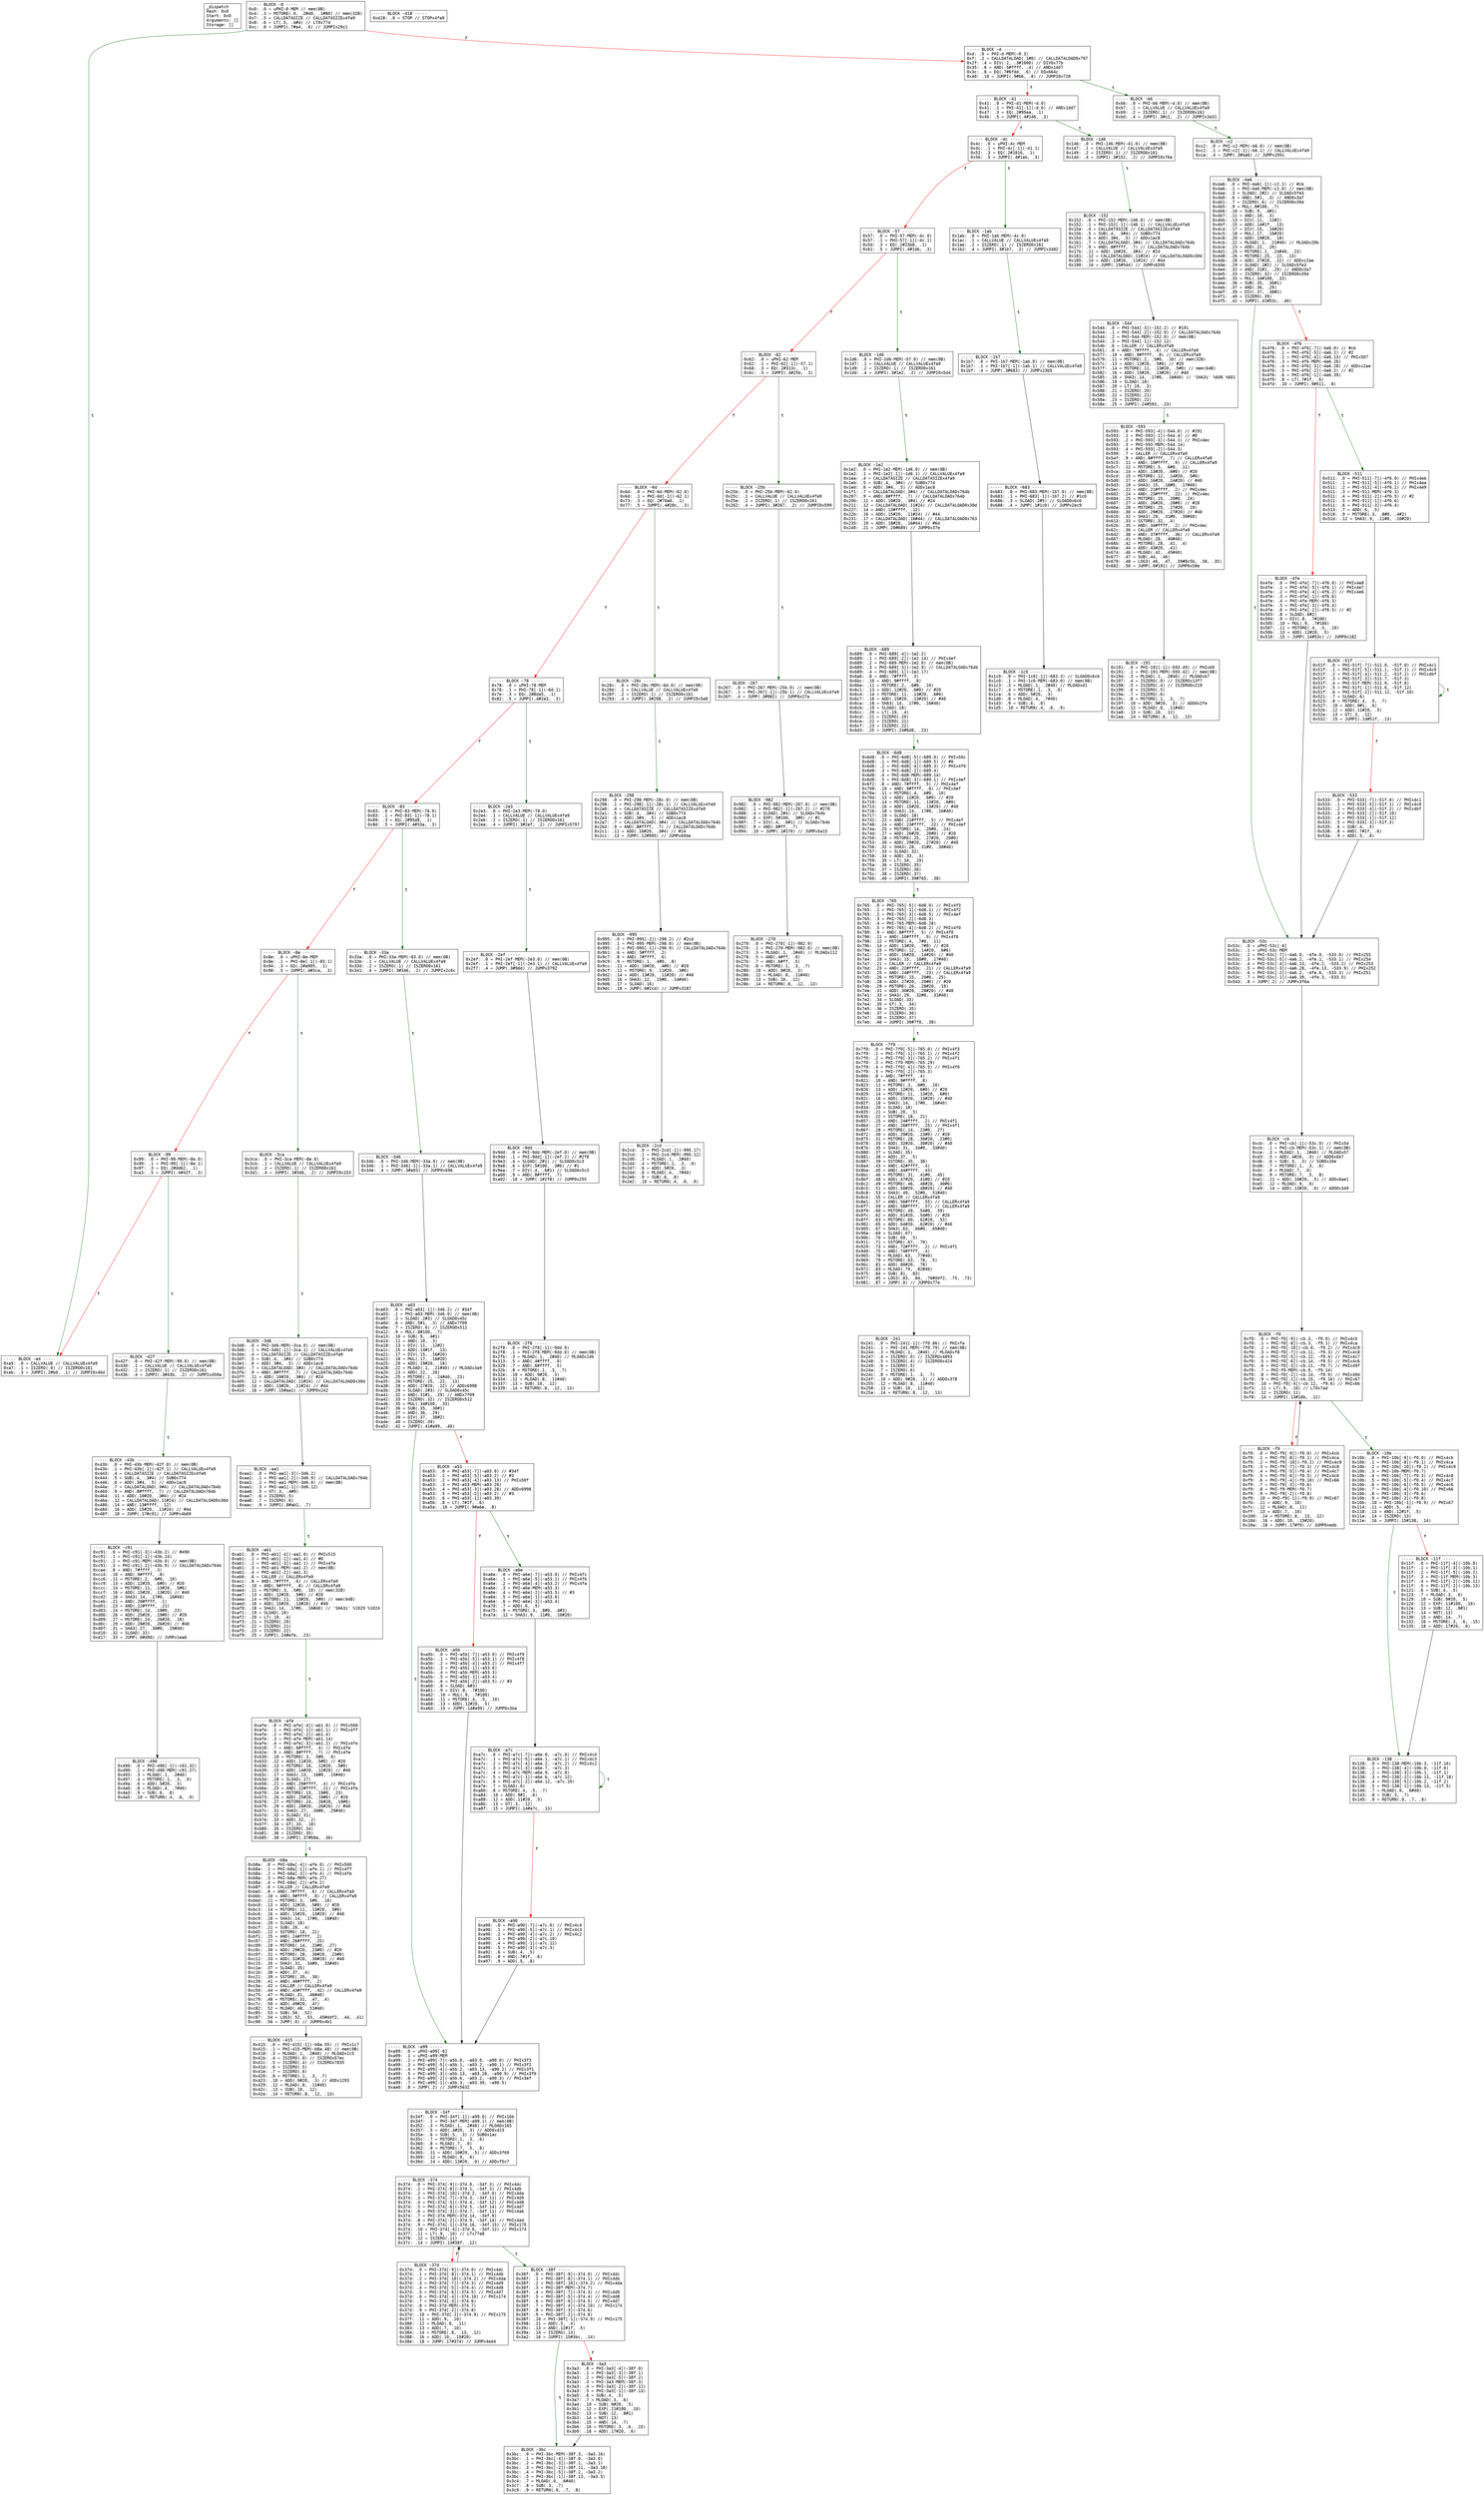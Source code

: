 
digraph G {
graph [fontname = "consolas"];
node  [fontname = "consolas"];
edge  [fontname = "consolas"];
ff [label="{_dispatch\lHash: 0x0\lStart: 0x0\lArguments: []\lStorage: []\l}", shape="record"];
block_0 [label="----- BLOCK ~0 -----\l0x0: .0 = uPHI~0-MEM // mem(0B)\l0x4: .3 = MSTORE(.0, .2#40, .1#80) // mem(32B)\l0x7: .5 = CALLDATASIZE // CALLDATASIZEx4fa9\l0x8: .6 = LT(.5, .4#4) // LT0x774\l0xc: .8 = JUMPI(.7#a4, .6) // JUMPIx29c1\l", shape="record"];
block_d [label="----- BLOCK ~d -----\l0xd: .0 = PHI~d-MEM(~0.3)\l0xf: .2 = CALLDATALOAD(.1#0) // CALLDATALOAD0x797\l0x2f: .4 = DIV(.2, .3#1000) // DIV0x77b\l0x35: .6 = AND(.5#ffff, .4) // ANDx1dd7\l0x3c: .8 = EQ(.7#6fdd, .6) // EQx664c\l0x40: .10 = JUMPI(.9#b6, .8) // JUMPI0x728\l", shape="record"];
block_41 [label="----- BLOCK ~41 -----\l0x41: .0 = PHI~41-MEM(~d.0)\l0x41: .1 = PHI~41[-1](~d.6) // ANDx1dd7\l0x47: .3 = EQ(.2#95ea, .1)\l0x4b: .5 = JUMPI(.4#146, .3)\l", shape="record"];
block_4c [label="----- BLOCK ~4c -----\l0x4c: .0 = uPHI~4c-MEM\l0x4c: .1 = PHI~4c[-1](~41.1)\l0x52: .3 = EQ(.2#1816, .1)\l0x56: .5 = JUMPI(.4#1ab, .3)\l", shape="record"];
block_57 [label="----- BLOCK ~57 -----\l0x57: .0 = PHI~57-MEM(~4c.0)\l0x57: .1 = PHI~57[-1](~4c.1)\l0x5d: .3 = EQ(.2#23b8, .1)\l0x61: .5 = JUMPI(.4#1d6, .3)\l", shape="record"];
block_62 [label="----- BLOCK ~62 -----\l0x62: .0 = uPHI~62-MEM\l0x62: .1 = PHI~62[-1](~57.1)\l0x68: .3 = EQ(.2#313c, .1)\l0x6c: .5 = JUMPI(.4#25b, .3)\l", shape="record"];
block_6d [label="----- BLOCK ~6d -----\l0x6d: .0 = PHI~6d-MEM(~62.0)\l0x6d: .1 = PHI~6d[-1](~62.1)\l0x73: .3 = EQ(.2#70a0, .1)\l0x77: .5 = JUMPI(.4#28c, .3)\l", shape="record"];
block_78 [label="----- BLOCK ~78 -----\l0x78: .0 = uPHI~78-MEM\l0x78: .1 = PHI~78[-1](~6d.1)\l0x7e: .3 = EQ(.2#8da5, .1)\l0x82: .5 = JUMPI(.4#2e3, .3)\l", shape="record"];
block_83 [label="----- BLOCK ~83 -----\l0x83: .0 = PHI~83-MEM(~78.0)\l0x83: .1 = PHI~83[-1](~78.1)\l0x89: .3 = EQ(.2#95d8, .1)\l0x8d: .5 = JUMPI(.4#33a, .3)\l", shape="record"];
block_8e [label="----- BLOCK ~8e -----\l0x8e: .0 = uPHI~8e-MEM\l0x8e: .1 = PHI~8e[-1](~83.1)\l0x94: .3 = EQ(.2#a905, .1)\l0x98: .5 = JUMPI(.4#3ca, .3)\l", shape="record"];
block_99 [label="----- BLOCK ~99 -----\l0x99: .0 = PHI~99-MEM(~8e.0)\l0x99: .1 = PHI~99[-1](~8e.1)\l0x9f: .3 = EQ(.2#dd62, .1)\l0xa3: .5 = JUMPI(.4#42f, .3)\l", shape="record"];
block_a4 [label="----- BLOCK ~a4 -----\l0xa5: .0 = CALLVALUE // CALLVALUEx4fa9\l0xa7: .1 = ISZERO(.0) // ISZERO0x161\l0xab: .3 = JUMPI(.2#b0, .1) // JUMPI0x46d\l", shape="record"];
block_b6 [label="----- BLOCK ~b6 -----\l0xb6: .0 = PHI~b6-MEM(~d.0) // mem(0B)\l0xb7: .1 = CALLVALUE // CALLVALUEx4fa9\l0xb9: .2 = ISZERO(.1) // ISZERO0x161\l0xbd: .4 = JUMPI(.3#c2, .2) // JUMPIx3a31\l", shape="record"];
block_c2 [label="----- BLOCK ~c2 -----\l0xc2: .0 = PHI~c2-MEM(~b6.0) // mem(0B)\l0xc2: .1 = PHI~c2[-1](~b6.1) // CALLVALUEx4fa9\l0xca: .4 = JUMP(.3#4a6) // JUMPx205c\l", shape="record"];
block_cb [label="----- BLOCK ~cb -----\l0xcb: .0 = PHI~cb[-1](~53c.0) // PHIx5d\l0xcb: .1 = PHI~cb-MEM(~53c.1) // mem(0B)\l0xce: .3 = MLOAD(.1, .2#40) // MLOADx57\l0xd3: .5 = ADD(.4#20, .3) // ADD0x6b7\l0xd6: .6 = SUB(.5, .3) // SUB0x20e\l0xd8: .7 = MSTORE(.1, .3, .6)\l0xdc: .8 = MLOAD(.7, .0)\l0xde: .9 = MSTORE(.7, .5, .8)\l0xe1: .11 = ADD(.10#20, .5) // ADDx6ae1\l0xe5: .12 = MLOAD(.9, .0)\l0xe9: .14 = ADD(.13#20, .0) // ADD0x349\l", shape="record"];
block_f0 [label="----- BLOCK ~f0 -----\l0xf0: .0 = PHI~f0[-9](~cb.3, ~f9.0) // PHIx4cb\l0xf0: .1 = PHI~f0[-8](~cb.3, ~f9.1) // PHIx4ca\l0xf0: .2 = PHI~f0[-10](~cb.0, ~f9.2) // PHIx4c9\l0xf0: .3 = PHI~f0[-7](~cb.11, ~f9.3) // PHIx4c8\l0xf0: .4 = PHI~f0[-5](~cb.12, ~f9.4) // PHIx4c7\l0xf0: .5 = PHI~f0[-6](~cb.14, ~f9.5) // PHIx4c6\l0xf0: .6 = PHI~f0[-3](~cb.11, ~f9.7) // PHIx49f\l0xf0: .7 = PHI~f0-MEM(~cb.9, ~f9.14)\l0xf0: .8 = PHI~f0[-2](~cb.14, ~f9.9) // PHIx49d\l0xf0: .9 = PHI~f0[-1](~cb.15, ~f9.16) // PHIx67\l0xf0: .10 = PHI~f0[-4](~cb.12, ~f9.6) // PHIx66\l0xf3: .11 = LT(.9, .10) // LT0x7ad\l0xf4: .12 = ISZERO(.11)\l0xf8: .14 = JUMPI(.13#10b, .12)\l", shape="record"];
block_f9 [label="----- BLOCK ~f9 -----\l0xf9: .0 = PHI~f9[-9](~f0.0) // PHIx4cb\l0xf9: .1 = PHI~f9[-8](~f0.1) // PHIx4ca\l0xf9: .2 = PHI~f9[-10](~f0.2) // PHIx4c9\l0xf9: .3 = PHI~f9[-7](~f0.3) // PHIx4c8\l0xf9: .4 = PHI~f9[-5](~f0.4) // PHIx4c7\l0xf9: .5 = PHI~f9[-6](~f0.5) // PHIx4c6\l0xf9: .6 = PHI~f9[-4](~f0.10) // PHIx66\l0xf9: .7 = PHI~f9[-3](~f0.6)\l0xf9: .8 = PHI~f9-MEM(~f0.7)\l0xf9: .9 = PHI~f9[-2](~f0.8)\l0xf9: .10 = PHI~f9[-1](~f0.9) // PHIx67\l0xfb: .11 = ADD(.9, .10)\l0xfc: .12 = MLOAD(.8, .11)\l0xff: .13 = ADD(.7, .10)\l0x100: .14 = MSTORE(.8, .13, .12)\l0x104: .16 = ADD(.10, .15#20)\l0x10a: .18 = JUMP(.17#f0) // JUMP0xedb\l", shape="record"];
block_10b [label="----- BLOCK ~10b -----\l0x10b: .0 = PHI~10b[-9](~f0.0) // PHIx4cb\l0x10b: .1 = PHI~10b[-8](~f0.1) // PHIx4ca\l0x10b: .2 = PHI~10b[-10](~f0.2) // PHIx4c9\l0x10b: .3 = PHI~10b-MEM(~f0.7)\l0x10b: .4 = PHI~10b[-7](~f0.3) // PHIx4c8\l0x10b: .5 = PHI~10b[-5](~f0.4) // PHIx4c7\l0x10b: .6 = PHI~10b[-6](~f0.5) // PHIx4c6\l0x10b: .7 = PHI~10b[-4](~f0.10) // PHIx66\l0x10b: .8 = PHI~10b[-3](~f0.6)\l0x10b: .9 = PHI~10b[-2](~f0.8)\l0x10b: .10 = PHI~10b[-1](~f0.9) // PHIx67\l0x114: .11 = ADD(.5, .4)\l0x118: .13 = AND(.12#1f, .5)\l0x11a: .14 = ISZERO(.13)\l0x11e: .16 = JUMPI(.15#138, .14)\l", shape="record"];
block_11f [label="----- BLOCK ~11f -----\l0x11f: .0 = PHI~11f[-4](~10b.0)\l0x11f: .1 = PHI~11f[-3](~10b.1)\l0x11f: .2 = PHI~11f[-5](~10b.2)\l0x11f: .3 = PHI~11f-MEM(~10b.3)\l0x11f: .4 = PHI~11f[-2](~10b.11)\l0x11f: .5 = PHI~11f[-1](~10b.13)\l0x121: .6 = SUB(.4, .5)\l0x123: .7 = MLOAD(.3, .6)\l0x129: .10 = SUB(.9#20, .5)\l0x12d: .12 = EXP(.11#100, .10)\l0x12e: .13 = SUB(.12, .8#1)\l0x12f: .14 = NOT(.13)\l0x130: .15 = AND(.14, .7)\l0x132: .16 = MSTORE(.3, .6, .15)\l0x135: .18 = ADD(.17#20, .6)\l", shape="record"];
block_138 [label="----- BLOCK ~138 -----\l0x138: .0 = PHI~138-MEM(~10b.3, ~11f.16)\l0x138: .1 = PHI~138[-4](~10b.0, ~11f.0)\l0x138: .2 = PHI~138[-3](~10b.1, ~11f.1)\l0x138: .3 = PHI~138[-2](~10b.11, ~11f.18)\l0x138: .4 = PHI~138[-5](~10b.2, ~11f.2)\l0x138: .5 = PHI~138[-1](~10b.13, ~11f.5)\l0x140: .7 = MLOAD(.0, .6#40)\l0x143: .8 = SUB(.3, .7)\l0x145: .9 = RETURN(.0, .7, .8)\l", shape="record"];
block_146 [label="----- BLOCK ~146 -----\l0x146: .0 = PHI~146-MEM(~41.0) // mem(0B)\l0x147: .1 = CALLVALUE // CALLVALUEx4fa9\l0x149: .2 = ISZERO(.1) // ISZERO0x161\l0x14d: .4 = JUMPI(.3#152, .2) // JUMPI0x76e\l", shape="record"];
block_152 [label="----- BLOCK ~152 -----\l0x152: .0 = PHI~152-MEM(~146.0) // mem(0B)\l0x152: .1 = PHI~152[-1](~146.1) // CALLVALUEx4fa9\l0x15a: .4 = CALLDATASIZE // CALLDATASIZEx4fa9\l0x15b: .5 = SUB(.4, .3#4) // SUB0x774\l0x15d: .6 = ADD(.3#4, .5) // ADDx1ac8\l0x161: .7 = CALLDATALOAD(.3#4) // CALLDATALOADx764b\l0x177: .9 = AND(.8#ffff, .7) // CALLDATALOADx764b\l0x17b: .11 = ADD(.10#20, .3#4) // #24\l0x181: .12 = CALLDATALOAD(.11#24) // CALLDATALOAD0x30d\l0x185: .14 = ADD(.13#20, .11#24) // #44\l0x190: .16 = JUMP(.15#544) // JUMPx6595\l", shape="record"];
block_191 [label="----- BLOCK ~191 -----\l0x191: .0 = PHI~191[-1](~593.49) // PHIxb9\l0x191: .1 = PHI~191-MEM(~593.42) // mem(0B)\l0x194: .3 = MLOAD(.1, .2#40) // MLOADxb7\l0x197: .4 = ISZERO(.0) // ISZEROx13f7\l0x198: .5 = ISZERO(.4) // ISZERO0x219\l0x199: .6 = ISZERO(.5)\l0x19a: .7 = ISZERO(.6)\l0x19c: .8 = MSTORE(.1, .3, .7)\l0x19f: .10 = ADD(.9#20, .3) // ADD0x2fe\l0x1a5: .12 = MLOAD(.8, .11#40)\l0x1a8: .13 = SUB(.10, .12)\l0x1aa: .14 = RETURN(.8, .12, .13)\l", shape="record"];
block_1ab [label="----- BLOCK ~1ab -----\l0x1ab: .0 = PHI~1ab-MEM(~4c.0)\l0x1ac: .1 = CALLVALUE // CALLVALUEx4fa9\l0x1ae: .2 = ISZERO(.1) // ISZERO0x161\l0x1b2: .4 = JUMPI(.3#1b7, .2) // JUMPIx3482\l", shape="record"];
block_1b7 [label="----- BLOCK ~1b7 -----\l0x1b7: .0 = PHI~1b7-MEM(~1ab.0) // mem(0B)\l0x1b7: .1 = PHI~1b7[-1](~1ab.1) // CALLVALUEx4fa9\l0x1bf: .4 = JUMP(.3#683) // JUMPx23b5\l", shape="record"];
block_1c0 [label="----- BLOCK ~1c0 -----\l0x1c0: .0 = PHI~1c0[-1](~683.3) // SLOAD0x6c6\l0x1c0: .1 = PHI~1c0-MEM(~683.0) // mem(0B)\l0x1c3: .3 = MLOAD(.1, .2#40) // MLOADxd1\l0x1c7: .4 = MSTORE(.1, .3, .0)\l0x1ca: .6 = ADD(.5#20, .3)\l0x1d0: .8 = MLOAD(.4, .7#40)\l0x1d3: .9 = SUB(.6, .8)\l0x1d5: .10 = RETURN(.4, .8, .9)\l", shape="record"];
block_1d6 [label="----- BLOCK ~1d6 -----\l0x1d6: .0 = PHI~1d6-MEM(~57.0) // mem(0B)\l0x1d7: .1 = CALLVALUE // CALLVALUEx4fa9\l0x1d9: .2 = ISZERO(.1) // ISZERO0x161\l0x1dd: .4 = JUMPI(.3#1e2, .2) // JUMPI0x5d4\l", shape="record"];
block_1e2 [label="----- BLOCK ~1e2 -----\l0x1e2: .0 = PHI~1e2-MEM(~1d6.0) // mem(0B)\l0x1e2: .1 = PHI~1e2[-1](~1d6.1) // CALLVALUEx4fa9\l0x1ea: .4 = CALLDATASIZE // CALLDATASIZEx4fa9\l0x1eb: .5 = SUB(.4, .3#4) // SUB0x774\l0x1ed: .6 = ADD(.3#4, .5) // ADDx1ac8\l0x1f1: .7 = CALLDATALOAD(.3#4) // CALLDATALOADx764b\l0x207: .9 = AND(.8#ffff, .7) // CALLDATALOADx764b\l0x20b: .11 = ADD(.10#20, .3#4) // #24\l0x211: .12 = CALLDATALOAD(.11#24) // CALLDATALOAD0x30d\l0x227: .14 = AND(.13#ffff, .12)\l0x22b: .16 = ADD(.15#20, .11#24) // #44\l0x231: .17 = CALLDATALOAD(.16#44) // CALLDATALOAD0x763\l0x235: .19 = ADD(.18#20, .16#44) // #64\l0x240: .21 = JUMP(.20#689) // JUMP0x37e\l", shape="record"];
block_241 [label="----- BLOCK ~241 -----\l0x241: .0 = PHI~241[-1](~7f0.86) // PHIxfa\l0x241: .1 = PHI~241-MEM(~7f0.79) // mem(0B)\l0x244: .3 = MLOAD(.1, .2#40) // MLOADxf8\l0x247: .4 = ISZERO(.0) // ISZEROx4893\l0x248: .5 = ISZERO(.4) // ISZERO0x424\l0x249: .6 = ISZERO(.5)\l0x24a: .7 = ISZERO(.6)\l0x24c: .8 = MSTORE(.1, .3, .7)\l0x24f: .10 = ADD(.9#20, .3) // ADD0x378\l0x255: .12 = MLOAD(.8, .11#40)\l0x258: .13 = SUB(.10, .12)\l0x25a: .14 = RETURN(.8, .12, .13)\l", shape="record"];
block_25b [label="----- BLOCK ~25b -----\l0x25b: .0 = PHI~25b-MEM(~62.0)\l0x25c: .1 = CALLVALUE // CALLVALUEx4fa9\l0x25e: .2 = ISZERO(.1) // ISZERO0x161\l0x262: .4 = JUMPI(.3#267, .2) // JUMPI0x599\l", shape="record"];
block_267 [label="----- BLOCK ~267 -----\l0x267: .0 = PHI~267-MEM(~25b.0) // mem(0B)\l0x267: .1 = PHI~267[-1](~25b.1) // CALLVALUEx4fa9\l0x26f: .4 = JUMP(.3#982) // JUMP0x27a\l", shape="record"];
block_270 [label="----- BLOCK ~270 -----\l0x270: .0 = PHI~270[-1](~982.9)\l0x270: .1 = PHI~270-MEM(~982.0) // mem(0B)\l0x273: .3 = MLOAD(.1, .2#40) // MLOADx112\l0x278: .5 = AND(.4#ff, .0)\l0x27b: .7 = AND(.6#ff, .5)\l0x27d: .8 = MSTORE(.1, .3, .7)\l0x280: .10 = ADD(.9#20, .3)\l0x286: .12 = MLOAD(.8, .11#40)\l0x289: .13 = SUB(.10, .12)\l0x28b: .14 = RETURN(.8, .12, .13)\l", shape="record"];
block_28c [label="----- BLOCK ~28c -----\l0x28c: .0 = PHI~28c-MEM(~6d.0) // mem(0B)\l0x28d: .1 = CALLVALUE // CALLVALUEx4fa9\l0x28f: .2 = ISZERO(.1) // ISZERO0x161\l0x293: .4 = JUMPI(.3#298, .2) // JUMPI0x5e8\l", shape="record"];
block_298 [label="----- BLOCK ~298 -----\l0x298: .0 = PHI~298-MEM(~28c.0) // mem(0B)\l0x298: .1 = PHI~298[-1](~28c.1) // CALLVALUEx4fa9\l0x2a0: .4 = CALLDATASIZE // CALLDATASIZEx4fa9\l0x2a1: .5 = SUB(.4, .3#4) // SUB0x774\l0x2a3: .6 = ADD(.3#4, .5) // ADDx1ac8\l0x2a7: .7 = CALLDATALOAD(.3#4) // CALLDATALOADx764b\l0x2bd: .9 = AND(.8#ffff, .7) // CALLDATALOADx764b\l0x2c1: .11 = ADD(.10#20, .3#4) // #24\l0x2cc: .13 = JUMP(.12#995) // JUMPx694e\l", shape="record"];
block_2cd [label="----- BLOCK ~2cd -----\l0x2cd: .0 = PHI~2cd[-1](~995.17)\l0x2cd: .1 = PHI~2cd-MEM(~995.12)\l0x2d0: .3 = MLOAD(.1, .2#40)\l0x2d4: .4 = MSTORE(.1, .3, .0)\l0x2d7: .6 = ADD(.5#20, .3)\l0x2dd: .8 = MLOAD(.4, .7#40)\l0x2e0: .9 = SUB(.6, .8)\l0x2e2: .10 = RETURN(.4, .8, .9)\l", shape="record"];
block_2e3 [label="----- BLOCK ~2e3 -----\l0x2e3: .0 = PHI~2e3-MEM(~78.0)\l0x2e4: .1 = CALLVALUE // CALLVALUEx4fa9\l0x2e6: .2 = ISZERO(.1) // ISZERO0x161\l0x2ea: .4 = JUMPI(.3#2ef, .2) // JUMPIx5797\l", shape="record"];
block_2ef [label="----- BLOCK ~2ef -----\l0x2ef: .0 = PHI~2ef-MEM(~2e3.0) // mem(0B)\l0x2ef: .1 = PHI~2ef[-1](~2e3.1) // CALLVALUEx4fa9\l0x2f7: .4 = JUMP(.3#9dd) // JUMPx3792\l", shape="record"];
block_2f8 [label="----- BLOCK ~2f8 -----\l0x2f8: .0 = PHI~2f8[-1](~9dd.9)\l0x2f8: .1 = PHI~2f8-MEM(~9dd.0) // mem(0B)\l0x2fb: .3 = MLOAD(.1, .2#40) // MLOADx14b\l0x313: .5 = AND(.4#ffff, .0)\l0x329: .7 = AND(.6#ffff, .5)\l0x32b: .8 = MSTORE(.1, .3, .7)\l0x32e: .10 = ADD(.9#20, .3)\l0x334: .12 = MLOAD(.8, .11#40)\l0x337: .13 = SUB(.10, .12)\l0x339: .14 = RETURN(.8, .12, .13)\l", shape="record"];
block_33a [label="----- BLOCK ~33a -----\l0x33a: .0 = PHI~33a-MEM(~83.0) // mem(0B)\l0x33b: .1 = CALLVALUE // CALLVALUEx4fa9\l0x33d: .2 = ISZERO(.1) // ISZERO0x161\l0x341: .4 = JUMPI(.3#346, .2) // JUMPIx2c6c\l", shape="record"];
block_346 [label="----- BLOCK ~346 -----\l0x346: .0 = PHI~346-MEM(~33a.0) // mem(0B)\l0x346: .1 = PHI~346[-1](~33a.1) // CALLVALUEx4fa9\l0x34e: .4 = JUMP(.3#a03) // JUMP0x696\l", shape="record"];
block_34f [label="----- BLOCK ~34f -----\l0x34f: .0 = PHI~34f[-1](~a99.0) // PHIx16b\l0x34f: .1 = PHI~34f-MEM(~a99.1) // mem(0B)\l0x352: .3 = MLOAD(.1, .2#40) // MLOADx165\l0x357: .5 = ADD(.4#20, .3) // ADD0x423\l0x35a: .6 = SUB(.5, .3) // SUB0x1ac\l0x35c: .7 = MSTORE(.1, .3, .6)\l0x360: .8 = MLOAD(.7, .0)\l0x362: .9 = MSTORE(.7, .5, .8)\l0x365: .11 = ADD(.10#20, .5) // ADDx3f69\l0x369: .12 = MLOAD(.9, .0)\l0x36d: .14 = ADD(.13#20, .0) // ADDxf5c7\l", shape="record"];
block_374 [label="----- BLOCK ~374 -----\l0x374: .0 = PHI~374[-9](~37d.0, ~34f.3) // PHIx4dc\l0x374: .1 = PHI~374[-8](~37d.1, ~34f.3) // PHIx4db\l0x374: .2 = PHI~374[-10](~37d.2, ~34f.0) // PHIx4da\l0x374: .3 = PHI~374[-7](~37d.3, ~34f.11) // PHIx4d9\l0x374: .4 = PHI~374[-5](~37d.4, ~34f.12) // PHIx4d8\l0x374: .5 = PHI~374[-6](~37d.5, ~34f.14) // PHIx4d7\l0x374: .6 = PHI~374[-3](~37d.7, ~34f.11) // PHIx4a6\l0x374: .7 = PHI~374-MEM(~37d.14, ~34f.9)\l0x374: .8 = PHI~374[-2](~37d.9, ~34f.14) // PHIx4a4\l0x374: .9 = PHI~374[-1](~37d.16, ~34f.15) // PHIx175\l0x374: .10 = PHI~374[-4](~37d.6, ~34f.12) // PHIx174\l0x377: .11 = LT(.9, .10) // LTx77e8\l0x378: .12 = ISZERO(.11)\l0x37c: .14 = JUMPI(.13#38f, .12)\l", shape="record"];
block_37d [label="----- BLOCK ~37d -----\l0x37d: .0 = PHI~37d[-9](~374.0) // PHIx4dc\l0x37d: .1 = PHI~37d[-8](~374.1) // PHIx4db\l0x37d: .2 = PHI~37d[-10](~374.2) // PHIx4da\l0x37d: .3 = PHI~37d[-7](~374.3) // PHIx4d9\l0x37d: .4 = PHI~37d[-5](~374.4) // PHIx4d8\l0x37d: .5 = PHI~37d[-6](~374.5) // PHIx4d7\l0x37d: .6 = PHI~37d[-4](~374.10) // PHIx174\l0x37d: .7 = PHI~37d[-3](~374.6)\l0x37d: .8 = PHI~37d-MEM(~374.7)\l0x37d: .9 = PHI~37d[-2](~374.8)\l0x37d: .10 = PHI~37d[-1](~374.9) // PHIx175\l0x37f: .11 = ADD(.9, .10)\l0x380: .12 = MLOAD(.8, .11)\l0x383: .13 = ADD(.7, .10)\l0x384: .14 = MSTORE(.8, .13, .12)\l0x388: .16 = ADD(.10, .15#20)\l0x38e: .18 = JUMP(.17#374) // JUMPx4ed4\l", shape="record"];
block_38f [label="----- BLOCK ~38f -----\l0x38f: .0 = PHI~38f[-9](~374.0) // PHIx4dc\l0x38f: .1 = PHI~38f[-8](~374.1) // PHIx4db\l0x38f: .2 = PHI~38f[-10](~374.2) // PHIx4da\l0x38f: .3 = PHI~38f-MEM(~374.7)\l0x38f: .4 = PHI~38f[-7](~374.3) // PHIx4d9\l0x38f: .5 = PHI~38f[-5](~374.4) // PHIx4d8\l0x38f: .6 = PHI~38f[-6](~374.5) // PHIx4d7\l0x38f: .7 = PHI~38f[-4](~374.10) // PHIx174\l0x38f: .8 = PHI~38f[-3](~374.6)\l0x38f: .9 = PHI~38f[-2](~374.8)\l0x38f: .10 = PHI~38f[-1](~374.9) // PHIx175\l0x398: .11 = ADD(.5, .4)\l0x39c: .13 = AND(.12#1f, .5)\l0x39e: .14 = ISZERO(.13)\l0x3a2: .16 = JUMPI(.15#3bc, .14)\l", shape="record"];
block_3a3 [label="----- BLOCK ~3a3 -----\l0x3a3: .0 = PHI~3a3[-4](~38f.0)\l0x3a3: .1 = PHI~3a3[-3](~38f.1)\l0x3a3: .2 = PHI~3a3[-5](~38f.2)\l0x3a3: .3 = PHI~3a3-MEM(~38f.3)\l0x3a3: .4 = PHI~3a3[-2](~38f.11)\l0x3a3: .5 = PHI~3a3[-1](~38f.13)\l0x3a5: .6 = SUB(.4, .5)\l0x3a7: .7 = MLOAD(.3, .6)\l0x3ad: .10 = SUB(.9#20, .5)\l0x3b1: .12 = EXP(.11#100, .10)\l0x3b2: .13 = SUB(.12, .8#1)\l0x3b3: .14 = NOT(.13)\l0x3b4: .15 = AND(.14, .7)\l0x3b6: .16 = MSTORE(.3, .6, .15)\l0x3b9: .18 = ADD(.17#20, .6)\l", shape="record"];
block_3bc [label="----- BLOCK ~3bc -----\l0x3bc: .0 = PHI~3bc-MEM(~38f.3, ~3a3.16)\l0x3bc: .1 = PHI~3bc[-4](~38f.0, ~3a3.0)\l0x3bc: .2 = PHI~3bc[-3](~38f.1, ~3a3.1)\l0x3bc: .3 = PHI~3bc[-2](~38f.11, ~3a3.18)\l0x3bc: .4 = PHI~3bc[-5](~38f.2, ~3a3.2)\l0x3bc: .5 = PHI~3bc[-1](~38f.13, ~3a3.5)\l0x3c4: .7 = MLOAD(.0, .6#40)\l0x3c7: .8 = SUB(.3, .7)\l0x3c9: .9 = RETURN(.0, .7, .8)\l", shape="record"];
block_3ca [label="----- BLOCK ~3ca -----\l0x3ca: .0 = PHI~3ca-MEM(~8e.0)\l0x3cb: .1 = CALLVALUE // CALLVALUEx4fa9\l0x3cd: .2 = ISZERO(.1) // ISZERO0x161\l0x3d1: .4 = JUMPI(.3#3d6, .2) // JUMPI0x153\l", shape="record"];
block_3d6 [label="----- BLOCK ~3d6 -----\l0x3d6: .0 = PHI~3d6-MEM(~3ca.0) // mem(0B)\l0x3d6: .1 = PHI~3d6[-1](~3ca.1) // CALLVALUEx4fa9\l0x3de: .4 = CALLDATASIZE // CALLDATASIZEx4fa9\l0x3df: .5 = SUB(.4, .3#4) // SUB0x774\l0x3e1: .6 = ADD(.3#4, .5) // ADDx1ac8\l0x3e5: .7 = CALLDATALOAD(.3#4) // CALLDATALOADx764b\l0x3fb: .9 = AND(.8#ffff, .7) // CALLDATALOADx764b\l0x3ff: .11 = ADD(.10#20, .3#4) // #24\l0x405: .12 = CALLDATALOAD(.11#24) // CALLDATALOAD0x30d\l0x409: .14 = ADD(.13#20, .11#24) // #44\l0x414: .16 = JUMP(.15#aa1) // JUMP0x242\l", shape="record"];
block_415 [label="----- BLOCK ~415 -----\l0x415: .0 = PHI~415[-1](~b8a.55) // PHIx1c7\l0x415: .1 = PHI~415-MEM(~b8a.48) // mem(0B)\l0x418: .3 = MLOAD(.1, .2#40) // MLOADx1c5\l0x41b: .4 = ISZERO(.0) // ISZEROx57ec\l0x41c: .5 = ISZERO(.4) // ISZEROx7835\l0x41d: .6 = ISZERO(.5)\l0x41e: .7 = ISZERO(.6)\l0x420: .8 = MSTORE(.1, .3, .7)\l0x423: .10 = ADD(.9#20, .3) // ADDx1293\l0x429: .12 = MLOAD(.8, .11#40)\l0x42c: .13 = SUB(.10, .12)\l0x42e: .14 = RETURN(.8, .12, .13)\l", shape="record"];
block_42f [label="----- BLOCK ~42f -----\l0x42f: .0 = PHI~42f-MEM(~99.0) // mem(0B)\l0x430: .1 = CALLVALUE // CALLVALUEx4fa9\l0x432: .2 = ISZERO(.1) // ISZERO0x161\l0x436: .4 = JUMPI(.3#43b, .2) // JUMPIx450a\l", shape="record"];
block_43b [label="----- BLOCK ~43b -----\l0x43b: .0 = PHI~43b-MEM(~42f.0) // mem(0B)\l0x43b: .1 = PHI~43b[-1](~42f.1) // CALLVALUEx4fa9\l0x443: .4 = CALLDATASIZE // CALLDATASIZEx4fa9\l0x444: .5 = SUB(.4, .3#4) // SUB0x774\l0x446: .6 = ADD(.3#4, .5) // ADDx1ac8\l0x44a: .7 = CALLDATALOAD(.3#4) // CALLDATALOADx764b\l0x460: .9 = AND(.8#ffff, .7) // CALLDATALOADx764b\l0x464: .11 = ADD(.10#20, .3#4) // #24\l0x46a: .12 = CALLDATALOAD(.11#24) // CALLDATALOAD0x30d\l0x480: .14 = AND(.13#ffff, .12)\l0x484: .16 = ADD(.15#20, .11#24) // #44\l0x48f: .18 = JUMP(.17#c91) // JUMPx4b69\l", shape="record"];
block_490 [label="----- BLOCK ~490 -----\l0x490: .0 = PHI~490[-1](~c91.32)\l0x490: .1 = PHI~490-MEM(~c91.27)\l0x493: .3 = MLOAD(.1, .2#40)\l0x497: .4 = MSTORE(.1, .3, .0)\l0x49a: .6 = ADD(.5#20, .3)\l0x4a0: .8 = MLOAD(.4, .7#40)\l0x4a3: .9 = SUB(.6, .8)\l0x4a5: .10 = RETURN(.4, .8, .9)\l", shape="record"];
block_4a6 [label="----- BLOCK ~4a6 -----\l0x4a6: .0 = PHI~4a6[-1](~c2.2) // #cb\l0x4a6: .1 = PHI~4a6-MEM(~c2.0) // mem(0B)\l0x4aa: .3 = SLOAD(.2#2) // SLOADx5fe3\l0x4b0: .6 = AND(.5#1, .3) // AND0x3a7\l0x4b1: .7 = ISZERO(.6) // ISZERO0x394\l0x4b5: .9 = MUL(.8#100, .7)\l0x4b6: .10 = SUB(.9, .4#1)\l0x4b7: .11 = AND(.10, .3)\l0x4bb: .13 = DIV(.11, .12#2)\l0x4bf: .15 = ADD(.14#1f, .13)\l0x4c4: .17 = DIV(.15, .16#20)\l0x4c5: .18 = MUL(.17, .16#20)\l0x4c8: .20 = ADD(.19#20, .18)\l0x4cb: .22 = MLOAD(.1, .21#40) // MLOADx20b\l0x4ce: .23 = ADD(.22, .20)\l0x4d1: .25 = MSTORE(.1, .24#40, .23)\l0x4d8: .26 = MSTORE(.25, .22, .13)\l0x4db: .28 = ADD(.27#20, .22) // ADDxc2ae\l0x4de: .29 = SLOAD(.2#2) // SLOADx5fe3\l0x4e4: .32 = AND(.31#1, .29) // AND0x3a7\l0x4e5: .33 = ISZERO(.32) // ISZERO0x394\l0x4e9: .35 = MUL(.34#100, .33)\l0x4ea: .36 = SUB(.35, .30#1)\l0x4eb: .37 = AND(.36, .29)\l0x4ef: .39 = DIV(.37, .38#2)\l0x4f1: .40 = ISZERO(.39)\l0x4f5: .42 = JUMPI(.41#53c, .40)\l", shape="record"];
block_4f6 [label="----- BLOCK ~4f6 -----\l0x4f6: .0 = PHI~4f6[-7](~4a6.0) // #cb\l0x4f6: .1 = PHI~4f6[-5](~4a6.2) // #2\l0x4f6: .2 = PHI~4f6[-4](~4a6.13) // PHIx507\l0x4f6: .3 = PHI~4f6-MEM(~4a6.26)\l0x4f6: .4 = PHI~4f6[-3](~4a6.28) // ADDxc2ae\l0x4f6: .5 = PHI~4f6[-2](~4a6.2) // #2\l0x4f6: .6 = PHI~4f6[-1](~4a6.39)\l0x4f9: .8 = LT(.7#1f, .6)\l0x4fd: .10 = JUMPI(.9#511, .8)\l", shape="record"];
block_4fe [label="----- BLOCK ~4fe -----\l0x4fe: .0 = PHI~4fe[-7](~4f6.0) // PHIx4e8\l0x4fe: .1 = PHI~4fe[-5](~4f6.1) // PHIx4e7\l0x4fe: .2 = PHI~4fe[-4](~4f6.2) // PHIx4e6\l0x4fe: .3 = PHI~4fe[-1](~4f6.6)\l0x4fe: .4 = PHI~4fe-MEM(~4f6.3)\l0x4fe: .5 = PHI~4fe[-3](~4f6.4)\l0x4fe: .6 = PHI~4fe[-2](~4f6.5) // #2\l0x503: .8 = SLOAD(.6#2)\l0x504: .9 = DIV(.8, .7#100)\l0x505: .10 = MUL(.9, .7#100)\l0x507: .11 = MSTORE(.4, .5, .10)\l0x50b: .13 = ADD(.12#20, .5)\l0x510: .15 = JUMP(.14#53c) // JUMP0x182\l", shape="record"];
block_511 [label="----- BLOCK ~511 -----\l0x511: .0 = PHI~511[-7](~4f6.0) // PHIx4eb\l0x511: .1 = PHI~511[-5](~4f6.1) // PHIx4ea\l0x511: .2 = PHI~511[-4](~4f6.2) // PHIx4e9\l0x511: .3 = PHI~511-MEM(~4f6.3)\l0x511: .4 = PHI~511[-2](~4f6.5) // #2\l0x511: .5 = PHI~511[-1](~4f6.6)\l0x511: .6 = PHI~511[-3](~4f6.4)\l0x513: .7 = ADD(.6, .5)\l0x518: .9 = MSTORE(.3, .8#0, .4#2)\l0x51d: .12 = SHA3(.9, .11#0, .10#20)\l", shape="record"];
block_51f [label="----- BLOCK ~51f -----\l0x51f: .0 = PHI~51f[-7](~511.0, ~51f.0) // PHIx4c1\l0x51f: .1 = PHI~51f[-5](~511.1, ~51f.1) // PHIx4c0\l0x51f: .2 = PHI~51f[-4](~511.2, ~51f.2) // PHIx4bf\l0x51f: .3 = PHI~51f[-3](~511.7, ~51f.3)\l0x51f: .4 = PHI~51f-MEM(~511.9, ~51f.8)\l0x51f: .5 = PHI~51f[-1](~511.6, ~51f.12)\l0x51f: .6 = PHI~51f[-2](~511.12, ~51f.10)\l0x521: .7 = SLOAD(.6)\l0x523: .8 = MSTORE(.4, .5, .7)\l0x527: .10 = ADD(.9#1, .6)\l0x52b: .12 = ADD(.11#20, .5)\l0x52e: .13 = GT(.3, .12)\l0x532: .15 = JUMPI(.14#51f, .13)\l", shape="record"];
block_533 [label="----- BLOCK ~533 -----\l0x533: .0 = PHI~533[-7](~51f.0) // PHIx4c1\l0x533: .1 = PHI~533[-5](~51f.1) // PHIx4c0\l0x533: .2 = PHI~533[-4](~51f.2) // PHIx4bf\l0x533: .3 = PHI~533[-2](~51f.10)\l0x533: .4 = PHI~533[-1](~51f.12)\l0x533: .5 = PHI~533[-3](~51f.3)\l0x535: .6 = SUB(.4, .5)\l0x538: .8 = AND(.7#1f, .6)\l0x53a: .9 = ADD(.5, .8)\l", shape="record"];
block_53c [label="----- BLOCK ~53c -----\l0x53c: .0 = uPHI~53c[-6]\l0x53c: .1 = uPHI~53c-MEM\l0x53c: .2 = PHI~53c[-7](~4a6.0, ~4fe.0, ~533.0) // PHIx255\l0x53c: .3 = PHI~53c[-5](~4a6.2, ~4fe.1, ~533.1) // PHIx254\l0x53c: .4 = PHI~53c[-4](~4a6.13, ~4fe.2, ~533.2) // PHIx253\l0x53c: .5 = PHI~53c[-3](~4a6.28, ~4fe.13, ~533.9) // PHIx252\l0x53c: .6 = PHI~53c[-2](~4a6.2, ~4fe.6, ~533.3) // PHIx251\l0x53c: .7 = PHI~53c[-1](~4a6.39, ~4fe.3, ~533.5)\l0x543: .8 = JUMP(.2) // JUMPx3f6a\l", shape="record"];
block_544 [label="----- BLOCK ~544 -----\l0x544: .0 = PHI~544[-3](~152.2) // #191\l0x544: .1 = PHI~544[-2](~152.9) // CALLDATALOADx764b\l0x544: .2 = PHI~544-MEM(~152.0) // mem(0B)\l0x544: .3 = PHI~544[-1](~152.12)\l0x54b: .6 = CALLER // CALLERx4fa9\l0x561: .8 = AND(.7#ffff, .6) // CALLERx4fa9\l0x577: .10 = AND(.9#ffff, .8) // CALLERx4fa9\l0x579: .11 = MSTORE(.2, .5#0, .10) // mem(32B)\l0x57c: .13 = ADD(.12#20, .5#0) // #20\l0x57f: .14 = MSTORE(.11, .13#20, .5#0) // mem(64B)\l0x582: .16 = ADD(.15#20, .13#20) // #40\l0x585: .18 = SHA3(.14, .17#0, .16#40) // 'SHA3i' %606 %601\l0x586: .19 = SLOAD(.18)\l0x587: .20 = LT(.19, .3)\l0x588: .21 = ISZERO(.20)\l0x589: .22 = ISZERO(.21)\l0x58a: .23 = ISZERO(.22)\l0x58e: .25 = JUMPI(.24#593, .23)\l", shape="record"];
block_593 [label="----- BLOCK ~593 -----\l0x593: .0 = PHI~593[-4](~544.0) // #191\l0x593: .1 = PHI~593[-1](~544.4) // #0\l0x593: .2 = PHI~593[-3](~544.1) // PHIx4ec\l0x593: .3 = PHI~593-MEM(~544.14)\l0x593: .4 = PHI~593[-2](~544.3)\l0x599: .7 = CALLER // CALLERx4fa9\l0x5af: .9 = AND(.8#ffff, .7) // CALLERx4fa9\l0x5c5: .11 = AND(.10#ffff, .9) // CALLERx4fa9\l0x5c7: .12 = MSTORE(.3, .6#0, .11)\l0x5ca: .14 = ADD(.13#20, .6#0) // #20\l0x5cd: .15 = MSTORE(.12, .14#20, .5#6)\l0x5d0: .17 = ADD(.16#20, .14#20) // #40\l0x5d3: .19 = SHA3(.15, .18#0, .17#40)\l0x5ec: .22 = AND(.21#ffff, .2) // PHIx4ec\l0x602: .24 = AND(.23#ffff, .22) // PHIx4ec\l0x604: .25 = MSTORE(.15, .20#0, .24)\l0x607: .27 = ADD(.26#20, .20#0) // #20\l0x60a: .28 = MSTORE(.25, .27#20, .19)\l0x60d: .30 = ADD(.29#20, .27#20) // #40\l0x610: .32 = SHA3(.28, .31#0, .30#40)\l0x613: .33 = SSTORE(.32, .4)\l0x62b: .35 = AND(.34#ffff, .2) // PHIx4ec\l0x62c: .36 = CALLER // CALLERx4fa9\l0x642: .38 = AND(.37#ffff, .36) // CALLERx4fa9\l0x667: .41 = MLOAD(.28, .40#40)\l0x66b: .42 = MSTORE(.28, .41, .4)\l0x66e: .44 = ADD(.43#20, .41)\l0x674: .46 = MLOAD(.42, .45#40)\l0x677: .47 = SUB(.44, .46)\l0x679: .48 = LOG3(.46, .47, .39#8c5b, .38, .35)\l0x682: .50 = JUMP(.0#191) // JUMP0x58e\l", shape="record"];
block_683 [label="----- BLOCK ~683 -----\l0x683: .0 = PHI~683-MEM(~1b7.0) // mem(0B)\l0x683: .1 = PHI~683[-1](~1b7.2) // #1c0\l0x686: .3 = SLOAD(.2#5) // SLOAD0x6c6\l0x688: .4 = JUMP(.1#1c0) // JUMPx2ec9\l", shape="record"];
block_689 [label="----- BLOCK ~689 -----\l0x689: .0 = PHI~689[-4](~1e2.2)\l0x689: .1 = PHI~689[-2](~1e2.14) // PHIx4ef\l0x689: .2 = PHI~689-MEM(~1e2.0) // mem(0B)\l0x689: .3 = PHI~689[-3](~1e2.9) // CALLDATALOADx764b\l0x689: .4 = PHI~689[-1](~1e2.17)\l0x6a6: .8 = AND(.7#ffff, .3)\l0x6bc: .10 = AND(.9#ffff, .8)\l0x6be: .11 = MSTORE(.2, .6#0, .10)\l0x6c1: .13 = ADD(.12#20, .6#0) // #20\l0x6c4: .14 = MSTORE(.11, .13#20, .6#0)\l0x6c7: .16 = ADD(.15#20, .13#20) // #40\l0x6ca: .18 = SHA3(.14, .17#0, .16#40)\l0x6cb: .19 = SLOAD(.18)\l0x6cc: .20 = LT(.19, .4)\l0x6cd: .21 = ISZERO(.20)\l0x6ce: .22 = ISZERO(.21)\l0x6cf: .23 = ISZERO(.22)\l0x6d3: .25 = JUMPI(.24#6d8, .23)\l", shape="record"];
block_6d8 [label="----- BLOCK ~6d8 -----\l0x6d8: .0 = PHI~6d8[-5](~689.0) // PHIx50c\l0x6d8: .1 = PHI~6d8[-1](~689.5) // #0\l0x6d8: .2 = PHI~6d8[-4](~689.3) // PHIx4f0\l0x6d8: .3 = PHI~6d8[-2](~689.4)\l0x6d8: .4 = PHI~6d8-MEM(~689.14)\l0x6d8: .5 = PHI~6d8[-3](~689.1) // PHIx4ef\l0x6f2: .8 = AND(.7#ffff, .5) // PHIx4ef\l0x708: .10 = AND(.9#ffff, .8) // PHIx4ef\l0x70a: .11 = MSTORE(.4, .6#0, .10)\l0x70d: .13 = ADD(.12#20, .6#0) // #20\l0x710: .14 = MSTORE(.11, .13#20, .6#0)\l0x713: .16 = ADD(.15#20, .13#20) // #40\l0x716: .18 = SHA3(.14, .17#0, .16#40)\l0x717: .19 = SLOAD(.18)\l0x732: .22 = AND(.21#ffff, .5) // PHIx4ef\l0x748: .24 = AND(.23#ffff, .22) // PHIx4ef\l0x74a: .25 = MSTORE(.14, .20#0, .24)\l0x74d: .27 = ADD(.26#20, .20#0) // #20\l0x750: .28 = MSTORE(.25, .27#20, .20#0)\l0x753: .30 = ADD(.29#20, .27#20) // #40\l0x756: .32 = SHA3(.28, .31#0, .30#40)\l0x757: .33 = SLOAD(.32)\l0x758: .34 = ADD(.33, .3)\l0x759: .35 = LT(.34, .19)\l0x75a: .36 = ISZERO(.35)\l0x75b: .37 = ISZERO(.36)\l0x75c: .38 = ISZERO(.37)\l0x760: .40 = JUMPI(.39#765, .38)\l", shape="record"];
block_765 [label="----- BLOCK ~765 -----\l0x765: .0 = PHI~765[-5](~6d8.0) // PHIx4f3\l0x765: .1 = PHI~765[-1](~6d8.1) // PHIx4f2\l0x765: .2 = PHI~765[-3](~6d8.5) // PHIx4ef\l0x765: .3 = PHI~765[-2](~6d8.3)\l0x765: .4 = PHI~765-MEM(~6d8.28)\l0x765: .5 = PHI~765[-4](~6d8.2) // PHIx4f0\l0x780: .9 = AND(.8#ffff, .5) // PHIx4f0\l0x796: .11 = AND(.10#ffff, .9) // PHIx4f0\l0x798: .12 = MSTORE(.4, .7#0, .11)\l0x79b: .14 = ADD(.13#20, .7#0) // #20\l0x79e: .15 = MSTORE(.12, .14#20, .6#6)\l0x7a1: .17 = ADD(.16#20, .14#20) // #40\l0x7a4: .19 = SHA3(.15, .18#0, .17#40)\l0x7a7: .21 = CALLER // CALLERx4fa9\l0x7bd: .23 = AND(.22#ffff, .21) // CALLERx4fa9\l0x7d3: .25 = AND(.24#ffff, .23) // CALLERx4fa9\l0x7d5: .26 = MSTORE(.15, .20#0, .25)\l0x7d8: .28 = ADD(.27#20, .20#0) // #20\l0x7db: .29 = MSTORE(.26, .28#20, .19)\l0x7de: .31 = ADD(.30#20, .28#20) // #40\l0x7e1: .33 = SHA3(.29, .32#0, .31#40)\l0x7e2: .34 = SLOAD(.33)\l0x7e4: .35 = GT(.3, .34)\l0x7e5: .36 = ISZERO(.35)\l0x7e6: .37 = ISZERO(.36)\l0x7e7: .38 = ISZERO(.37)\l0x7eb: .40 = JUMPI(.39#7f0, .38)\l", shape="record"];
block_7f0 [label="----- BLOCK ~7f0 -----\l0x7f0: .0 = PHI~7f0[-5](~765.0) // PHIx4f3\l0x7f0: .1 = PHI~7f0[-1](~765.1) // PHIx4f2\l0x7f0: .2 = PHI~7f0[-3](~765.2) // PHIx4f1\l0x7f0: .3 = PHI~7f0-MEM(~765.29)\l0x7f0: .4 = PHI~7f0[-4](~765.5) // PHIx4f0\l0x7f0: .5 = PHI~7f0[-2](~765.3)\l0x80b: .8 = AND(.7#ffff, .4)\l0x821: .10 = AND(.9#ffff, .8)\l0x823: .11 = MSTORE(.3, .6#0, .10)\l0x826: .13 = ADD(.12#20, .6#0) // #20\l0x829: .14 = MSTORE(.11, .13#20, .6#0)\l0x82c: .16 = ADD(.15#20, .13#20) // #40\l0x82f: .18 = SHA3(.14, .17#0, .16#40)\l0x834: .20 = SLOAD(.18)\l0x835: .21 = SUB(.20, .5)\l0x83b: .22 = SSTORE(.18, .21)\l0x857: .25 = AND(.24#ffff, .2) // PHIx4f1\l0x86d: .27 = AND(.26#ffff, .25) // PHIx4f1\l0x86f: .28 = MSTORE(.14, .23#0, .27)\l0x872: .30 = ADD(.29#20, .23#0) // #20\l0x875: .31 = MSTORE(.28, .30#20, .23#0)\l0x878: .33 = ADD(.32#20, .30#20) // #40\l0x87b: .35 = SHA3(.31, .34#0, .33#40)\l0x880: .37 = SLOAD(.35)\l0x881: .38 = ADD(.37, .5)\l0x887: .39 = SSTORE(.35, .38)\l0x8a4: .43 = AND(.42#ffff, .4)\l0x8ba: .45 = AND(.44#ffff, .43)\l0x8bc: .46 = MSTORE(.31, .41#0, .45)\l0x8bf: .48 = ADD(.47#20, .41#0) // #20\l0x8c2: .49 = MSTORE(.46, .48#20, .40#6)\l0x8c5: .51 = ADD(.50#20, .48#20) // #40\l0x8c8: .53 = SHA3(.49, .52#0, .51#40)\l0x8cb: .55 = CALLER // CALLERx4fa9\l0x8e1: .57 = AND(.56#ffff, .55) // CALLERx4fa9\l0x8f7: .59 = AND(.58#ffff, .57) // CALLERx4fa9\l0x8f9: .60 = MSTORE(.49, .54#0, .59)\l0x8fc: .62 = ADD(.61#20, .54#0) // #20\l0x8ff: .63 = MSTORE(.60, .62#20, .53)\l0x902: .65 = ADD(.64#20, .62#20) // #40\l0x905: .67 = SHA3(.63, .66#0, .65#40)\l0x90a: .69 = SLOAD(.67)\l0x90b: .70 = SUB(.69, .5)\l0x911: .71 = SSTORE(.67, .70)\l0x929: .73 = AND(.72#ffff, .2) // PHIx4f1\l0x940: .75 = AND(.74#ffff, .4)\l0x965: .78 = MLOAD(.63, .77#40)\l0x969: .79 = MSTORE(.63, .78, .5)\l0x96c: .81 = ADD(.80#20, .78)\l0x972: .83 = MLOAD(.79, .82#40)\l0x975: .84 = SUB(.81, .83)\l0x977: .85 = LOG3(.83, .84, .76#ddf2, .75, .73)\l0x981: .87 = JUMP(.0) // JUMP0x77e\l", shape="record"];
block_982 [label="----- BLOCK ~982 -----\l0x982: .0 = PHI~982-MEM(~267.0) // mem(0B)\l0x982: .1 = PHI~982[-1](~267.2) // #270\l0x988: .4 = SLOAD(.2#4) // SLOADx764b\l0x98d: .6 = EXP(.5#100, .3#0) // #1\l0x98f: .7 = DIV(.4, .6#1) // SLOADx764b\l0x992: .9 = AND(.8#ff, .7)\l0x994: .10 = JUMP(.1#270) // JUMPx5a15\l", shape="record"];
block_995 [label="----- BLOCK ~995 -----\l0x995: .0 = PHI~995[-2](~298.2) // #2cd\l0x995: .1 = PHI~995-MEM(~298.0) // mem(0B)\l0x995: .2 = PHI~995[-1](~298.9) // CALLDATALOADx764b\l0x9b1: .6 = AND(.5#ffff, .2)\l0x9c7: .8 = AND(.7#ffff, .6)\l0x9c9: .9 = MSTORE(.1, .4#0, .8)\l0x9cc: .11 = ADD(.10#20, .4#0) // #20\l0x9cf: .12 = MSTORE(.9, .11#20, .3#0)\l0x9d2: .14 = ADD(.13#20, .11#20) // #40\l0x9d5: .16 = SHA3(.12, .15#0, .14#40)\l0x9d6: .17 = SLOAD(.16)\l0x9dc: .18 = JUMP(.0#2cd) // JUMPx3187\l", shape="record"];
block_9dd [label="----- BLOCK ~9dd -----\l0x9dd: .0 = PHI~9dd-MEM(~2ef.0) // mem(0B)\l0x9dd: .1 = PHI~9dd[-1](~2ef.2) // #2f8\l0x9e3: .4 = SLOAD(.2#1) // SLOAD0x5c3\l0x9e8: .6 = EXP(.5#100, .3#0) // #1\l0x9ea: .7 = DIV(.4, .6#1) // SLOAD0x5c3\l0xa00: .9 = AND(.8#ffff, .7)\l0xa02: .10 = JUMP(.1#2f8) // JUMP0x255\l", shape="record"];
block_a03 [label="----- BLOCK ~a03 -----\l0xa03: .0 = PHI~a03[-1](~346.2) // #34f\l0xa03: .1 = PHI~a03-MEM(~346.0) // mem(0B)\l0xa07: .3 = SLOAD(.2#3) // SLOAD0x45c\l0xa0d: .6 = AND(.5#1, .3) // ANDx7f09\l0xa0e: .7 = ISZERO(.6) // ISZERO0x512\l0xa12: .9 = MUL(.8#100, .7)\l0xa13: .10 = SUB(.9, .4#1)\l0xa14: .11 = AND(.10, .3)\l0xa18: .13 = DIV(.11, .12#2)\l0xa1c: .15 = ADD(.14#1f, .13)\l0xa21: .17 = DIV(.15, .16#20)\l0xa22: .18 = MUL(.17, .16#20)\l0xa25: .20 = ADD(.19#20, .18)\l0xa28: .22 = MLOAD(.1, .21#40) // MLOADx3a9\l0xa2b: .23 = ADD(.22, .20)\l0xa2e: .25 = MSTORE(.1, .24#40, .23)\l0xa35: .26 = MSTORE(.25, .22, .13)\l0xa38: .28 = ADD(.27#20, .22) // ADDx6998\l0xa3b: .29 = SLOAD(.2#3) // SLOAD0x45c\l0xa41: .32 = AND(.31#1, .29) // ANDx7f09\l0xa42: .33 = ISZERO(.32) // ISZERO0x512\l0xa46: .35 = MUL(.34#100, .33)\l0xa47: .36 = SUB(.35, .30#1)\l0xa48: .37 = AND(.36, .29)\l0xa4c: .39 = DIV(.37, .38#2)\l0xa4e: .40 = ISZERO(.39)\l0xa52: .42 = JUMPI(.41#a99, .40)\l", shape="record"];
block_a53 [label="----- BLOCK ~a53 -----\l0xa53: .0 = PHI~a53[-7](~a03.0) // #34f\l0xa53: .1 = PHI~a53[-5](~a03.2) // #3\l0xa53: .2 = PHI~a53[-4](~a03.13) // PHIx50f\l0xa53: .3 = PHI~a53-MEM(~a03.26)\l0xa53: .4 = PHI~a53[-3](~a03.28) // ADDx6998\l0xa53: .5 = PHI~a53[-2](~a03.2) // #3\l0xa53: .6 = PHI~a53[-1](~a03.39)\l0xa56: .8 = LT(.7#1f, .6)\l0xa5a: .10 = JUMPI(.9#a6e, .8)\l", shape="record"];
block_a5b [label="----- BLOCK ~a5b -----\l0xa5b: .0 = PHI~a5b[-7](~a53.0) // PHIx4f9\l0xa5b: .1 = PHI~a5b[-5](~a53.1) // PHIx4f8\l0xa5b: .2 = PHI~a5b[-4](~a53.2) // PHIx4f7\l0xa5b: .3 = PHI~a5b[-1](~a53.6)\l0xa5b: .4 = PHI~a5b-MEM(~a53.3)\l0xa5b: .5 = PHI~a5b[-3](~a53.4)\l0xa5b: .6 = PHI~a5b[-2](~a53.5) // #3\l0xa60: .8 = SLOAD(.6#3)\l0xa61: .9 = DIV(.8, .7#100)\l0xa62: .10 = MUL(.9, .7#100)\l0xa64: .11 = MSTORE(.4, .5, .10)\l0xa68: .13 = ADD(.12#20, .5)\l0xa6d: .15 = JUMP(.14#a99) // JUMP0x3ba\l", shape="record"];
block_a6e [label="----- BLOCK ~a6e -----\l0xa6e: .0 = PHI~a6e[-7](~a53.0) // PHIx4fc\l0xa6e: .1 = PHI~a6e[-5](~a53.1) // PHIx4fb\l0xa6e: .2 = PHI~a6e[-4](~a53.2) // PHIx4fa\l0xa6e: .3 = PHI~a6e-MEM(~a53.3)\l0xa6e: .4 = PHI~a6e[-2](~a53.5) // #3\l0xa6e: .5 = PHI~a6e[-1](~a53.6)\l0xa6e: .6 = PHI~a6e[-3](~a53.4)\l0xa70: .7 = ADD(.6, .5)\l0xa75: .9 = MSTORE(.3, .8#0, .4#3)\l0xa7a: .12 = SHA3(.9, .11#0, .10#20)\l", shape="record"];
block_a7c [label="----- BLOCK ~a7c -----\l0xa7c: .0 = PHI~a7c[-7](~a6e.0, ~a7c.0) // PHIx4c4\l0xa7c: .1 = PHI~a7c[-5](~a6e.1, ~a7c.1) // PHIx4c3\l0xa7c: .2 = PHI~a7c[-4](~a6e.2, ~a7c.2) // PHIx4c2\l0xa7c: .3 = PHI~a7c[-3](~a6e.7, ~a7c.3)\l0xa7c: .4 = PHI~a7c-MEM(~a6e.9, ~a7c.8)\l0xa7c: .5 = PHI~a7c[-1](~a6e.6, ~a7c.12)\l0xa7c: .6 = PHI~a7c[-2](~a6e.12, ~a7c.10)\l0xa7e: .7 = SLOAD(.6)\l0xa80: .8 = MSTORE(.4, .5, .7)\l0xa84: .10 = ADD(.9#1, .6)\l0xa88: .12 = ADD(.11#20, .5)\l0xa8b: .13 = GT(.3, .12)\l0xa8f: .15 = JUMPI(.14#a7c, .13)\l", shape="record"];
block_a90 [label="----- BLOCK ~a90 -----\l0xa90: .0 = PHI~a90[-7](~a7c.0) // PHIx4c4\l0xa90: .1 = PHI~a90[-5](~a7c.1) // PHIx4c3\l0xa90: .2 = PHI~a90[-4](~a7c.2) // PHIx4c2\l0xa90: .3 = PHI~a90[-2](~a7c.10)\l0xa90: .4 = PHI~a90[-1](~a7c.12)\l0xa90: .5 = PHI~a90[-3](~a7c.3)\l0xa92: .6 = SUB(.4, .5)\l0xa95: .8 = AND(.7#1f, .6)\l0xa97: .9 = ADD(.5, .8)\l", shape="record"];
block_a99 [label="----- BLOCK ~a99 -----\l0xa99: .0 = uPHI~a99[-6]\l0xa99: .1 = uPHI~a99-MEM\l0xa99: .2 = PHI~a99[-7](~a5b.0, ~a03.0, ~a90.0) // PHIx3f3\l0xa99: .3 = PHI~a99[-5](~a5b.1, ~a03.2, ~a90.1) // PHIx3f2\l0xa99: .4 = PHI~a99[-4](~a5b.2, ~a03.13, ~a90.2) // PHIx3f1\l0xa99: .5 = PHI~a99[-3](~a5b.13, ~a03.28, ~a90.9) // PHIx3f0\l0xa99: .6 = PHI~a99[-2](~a5b.6, ~a03.2, ~a90.3) // PHIx3ef\l0xa99: .7 = PHI~a99[-1](~a5b.3, ~a03.39, ~a90.5)\l0xaa0: .8 = JUMP(.2) // JUMPx5632\l", shape="record"];
block_aa1 [label="----- BLOCK ~aa1 -----\l0xaa1: .0 = PHI~aa1[-3](~3d6.2)\l0xaa1: .1 = PHI~aa1[-2](~3d6.9) // CALLDATALOADx764b\l0xaa1: .2 = PHI~aa1-MEM(~3d6.0) // mem(0B)\l0xaa1: .3 = PHI~aa1[-1](~3d6.12)\l0xaa6: .5 = GT(.3, .4#0)\l0xaa7: .6 = ISZERO(.5)\l0xaa8: .7 = ISZERO(.6)\l0xaac: .9 = JUMPI(.8#ab1, .7)\l", shape="record"];
block_ab1 [label="----- BLOCK ~ab1 -----\l0xab1: .0 = PHI~ab1[-4](~aa1.0) // PHIx515\l0xab1: .1 = PHI~ab1[-1](~aa1.4) // #0\l0xab1: .2 = PHI~ab1[-3](~aa1.1) // PHIx4fe\l0xab1: .3 = PHI~ab1-MEM(~aa1.2) // mem(0B)\l0xab1: .4 = PHI~ab1[-2](~aa1.3)\l0xab6: .6 = CALLER // CALLERx4fa9\l0xacc: .8 = AND(.7#ffff, .6) // CALLERx4fa9\l0xae2: .10 = AND(.9#ffff, .8) // CALLERx4fa9\l0xae4: .11 = MSTORE(.3, .5#0, .10) // mem(32B)\l0xae7: .13 = ADD(.12#20, .5#0) // #20\l0xaea: .14 = MSTORE(.11, .13#20, .5#0) // mem(64B)\l0xaed: .16 = ADD(.15#20, .13#20) // #40\l0xaf0: .18 = SHA3(.14, .17#0, .16#40) // 'SHA3i' %1029 %1024\l0xaf1: .19 = SLOAD(.18)\l0xaf2: .20 = LT(.19, .4)\l0xaf3: .21 = ISZERO(.20)\l0xaf4: .22 = ISZERO(.21)\l0xaf5: .23 = ISZERO(.22)\l0xaf9: .25 = JUMPI(.24#afe, .23)\l", shape="record"];
block_afe [label="----- BLOCK ~afe -----\l0xafe: .0 = PHI~afe[-4](~ab1.0) // PHIx500\l0xafe: .1 = PHI~afe[-1](~ab1.1) // PHIx4ff\l0xafe: .2 = PHI~afe[-2](~ab1.4)\l0xafe: .3 = PHI~afe-MEM(~ab1.14)\l0xafe: .4 = PHI~afe[-3](~ab1.2) // PHIx4fe\l0xb18: .7 = AND(.6#ffff, .4) // PHIx4fe\l0xb2e: .9 = AND(.8#ffff, .7) // PHIx4fe\l0xb30: .10 = MSTORE(.3, .5#0, .9)\l0xb33: .12 = ADD(.11#20, .5#0) // #20\l0xb36: .13 = MSTORE(.10, .12#20, .5#0)\l0xb39: .15 = ADD(.14#20, .12#20) // #40\l0xb3c: .17 = SHA3(.13, .16#0, .15#40)\l0xb3d: .18 = SLOAD(.17)\l0xb58: .21 = AND(.20#ffff, .4) // PHIx4fe\l0xb6e: .23 = AND(.22#ffff, .21) // PHIx4fe\l0xb70: .24 = MSTORE(.13, .19#0, .23)\l0xb73: .26 = ADD(.25#20, .19#0) // #20\l0xb76: .27 = MSTORE(.24, .26#20, .19#0)\l0xb79: .29 = ADD(.28#20, .26#20) // #40\l0xb7c: .31 = SHA3(.27, .30#0, .29#40)\l0xb7d: .32 = SLOAD(.31)\l0xb7e: .33 = ADD(.32, .2)\l0xb7f: .34 = GT(.33, .18)\l0xb80: .35 = ISZERO(.34)\l0xb81: .36 = ISZERO(.35)\l0xb85: .38 = JUMPI(.37#b8a, .36)\l", shape="record"];
block_b8a [label="----- BLOCK ~b8a -----\l0xb8a: .0 = PHI~b8a[-4](~afe.0) // PHIx500\l0xb8a: .1 = PHI~b8a[-1](~afe.1) // PHIx4ff\l0xb8a: .2 = PHI~b8a[-3](~afe.4) // PHIx4fe\l0xb8a: .3 = PHI~b8a-MEM(~afe.27)\l0xb8a: .4 = PHI~b8a[-2](~afe.2)\l0xb8f: .6 = CALLER // CALLERx4fa9\l0xba5: .8 = AND(.7#ffff, .6) // CALLERx4fa9\l0xbbb: .10 = AND(.9#ffff, .8) // CALLERx4fa9\l0xbbd: .11 = MSTORE(.3, .5#0, .10)\l0xbc0: .13 = ADD(.12#20, .5#0) // #20\l0xbc3: .14 = MSTORE(.11, .13#20, .5#0)\l0xbc6: .16 = ADD(.15#20, .13#20) // #40\l0xbc9: .18 = SHA3(.14, .17#0, .16#40)\l0xbce: .20 = SLOAD(.18)\l0xbcf: .21 = SUB(.20, .4)\l0xbd5: .22 = SSTORE(.18, .21)\l0xbf1: .25 = AND(.24#ffff, .2)\l0xc07: .27 = AND(.26#ffff, .25)\l0xc09: .28 = MSTORE(.14, .23#0, .27)\l0xc0c: .30 = ADD(.29#20, .23#0) // #20\l0xc0f: .31 = MSTORE(.28, .30#20, .23#0)\l0xc12: .33 = ADD(.32#20, .30#20) // #40\l0xc15: .35 = SHA3(.31, .34#0, .33#40)\l0xc1a: .37 = SLOAD(.35)\l0xc1b: .38 = ADD(.37, .4)\l0xc21: .39 = SSTORE(.35, .38)\l0xc39: .41 = AND(.40#ffff, .2)\l0xc3a: .42 = CALLER // CALLERx4fa9\l0xc50: .44 = AND(.43#ffff, .42) // CALLERx4fa9\l0xc75: .47 = MLOAD(.31, .46#40)\l0xc79: .48 = MSTORE(.31, .47, .4)\l0xc7c: .50 = ADD(.49#20, .47)\l0xc82: .52 = MLOAD(.48, .51#40)\l0xc85: .53 = SUB(.50, .52)\l0xc87: .54 = LOG3(.52, .53, .45#ddf2, .44, .41)\l0xc90: .56 = JUMP(.0) // JUMP0x4b1\l", shape="record"];
block_c91 [label="----- BLOCK ~c91 -----\l0xc91: .0 = PHI~c91[-3](~43b.2) // #490\l0xc91: .1 = PHI~c91[-1](~43b.14)\l0xc91: .2 = PHI~c91-MEM(~43b.0) // mem(0B)\l0xc91: .3 = PHI~c91[-2](~43b.9) // CALLDATALOADx764b\l0xcae: .8 = AND(.7#ffff, .3)\l0xcc4: .10 = AND(.9#ffff, .8)\l0xcc6: .11 = MSTORE(.2, .6#0, .10)\l0xcc9: .13 = ADD(.12#20, .6#0) // #20\l0xccc: .14 = MSTORE(.11, .13#20, .5#6)\l0xccf: .16 = ADD(.15#20, .13#20) // #40\l0xcd2: .18 = SHA3(.14, .17#0, .16#40)\l0xceb: .21 = AND(.20#ffff, .1)\l0xd01: .23 = AND(.22#ffff, .21)\l0xd03: .24 = MSTORE(.14, .19#0, .23)\l0xd06: .26 = ADD(.25#20, .19#0) // #20\l0xd09: .27 = MSTORE(.24, .26#20, .18)\l0xd0c: .29 = ADD(.28#20, .26#20) // #40\l0xd0f: .31 = SHA3(.27, .30#0, .29#40)\l0xd10: .32 = SLOAD(.31)\l0xd17: .33 = JUMP(.0#490) // JUMPx1ea6\l", shape="record"];
block_d18 [label="----- BLOCK ~d18 -----\l0xd18: .0 = STOP // STOPx4fa9\l", shape="record"];
block_0 -> block_d [label=" f", color="red"];
block_0 -> block_a4 [label=" t", color="darkgreen"];
block_d -> block_41 [label=" f", color="red"];
block_d -> block_b6 [label=" t", color="darkgreen"];
block_41 -> block_4c [label=" f", color="red"];
block_41 -> block_146 [label=" t", color="darkgreen"];
block_4c -> block_57 [label=" f", color="red"];
block_4c -> block_1ab [label=" t", color="darkgreen"];
block_57 -> block_62 [label=" f", color="red"];
block_57 -> block_1d6 [label=" t", color="darkgreen"];
block_62 -> block_6d [label=" f", color="red"];
block_62 -> block_25b [label=" t", color="darkgreen"];
block_6d -> block_78 [label=" f", color="red"];
block_6d -> block_28c [label=" t", color="darkgreen"];
block_78 -> block_83 [label=" f", color="red"];
block_78 -> block_2e3 [label=" t", color="darkgreen"];
block_83 -> block_8e [label=" f", color="red"];
block_83 -> block_33a [label=" t", color="darkgreen"];
block_8e -> block_99 [label=" f", color="red"];
block_8e -> block_3ca [label=" t", color="darkgreen"];
block_99 -> block_a4 [label=" f", color="red"];
block_99 -> block_42f [label=" t", color="darkgreen"];
block_b6 -> block_c2 [label=" t", color="darkgreen"];
block_c2 -> block_4a6;
block_cb -> block_f0;
block_f0 -> block_f9 [label=" f", color="red"];
block_f0 -> block_10b [label=" t", color="darkgreen"];
block_f9 -> block_f0;
block_10b -> block_11f [label=" f", color="red"];
block_10b -> block_138 [label=" t", color="darkgreen"];
block_11f -> block_138;
block_146 -> block_152 [label=" t", color="darkgreen"];
block_152 -> block_544;
block_1ab -> block_1b7 [label=" t", color="darkgreen"];
block_1b7 -> block_683;
block_1d6 -> block_1e2 [label=" t", color="darkgreen"];
block_1e2 -> block_689;
block_25b -> block_267 [label=" t", color="darkgreen"];
block_267 -> block_982;
block_28c -> block_298 [label=" t", color="darkgreen"];
block_298 -> block_995;
block_2e3 -> block_2ef [label=" t", color="darkgreen"];
block_2ef -> block_9dd;
block_33a -> block_346 [label=" t", color="darkgreen"];
block_346 -> block_a03;
block_34f -> block_374;
block_374 -> block_37d [label=" f", color="red"];
block_374 -> block_38f [label=" t", color="darkgreen"];
block_37d -> block_374;
block_38f -> block_3a3 [label=" f", color="red"];
block_38f -> block_3bc [label=" t", color="darkgreen"];
block_3a3 -> block_3bc;
block_3ca -> block_3d6 [label=" t", color="darkgreen"];
block_3d6 -> block_aa1;
block_42f -> block_43b [label=" t", color="darkgreen"];
block_43b -> block_c91;
block_4a6 -> block_4f6 [label=" f", color="red"];
block_4a6 -> block_53c [label=" t", color="darkgreen"];
block_4f6 -> block_4fe [label=" f", color="red"];
block_4f6 -> block_511 [label=" t", color="darkgreen"];
block_4fe -> block_53c;
block_511 -> block_51f;
block_51f -> block_533 [label=" f", color="red"];
block_51f -> block_51f [label=" t", color="darkgreen"];
block_533 -> block_53c;
block_53c -> block_cb;
block_544 -> block_593 [label=" t", color="darkgreen"];
block_593 -> block_191;
block_683 -> block_1c0;
block_689 -> block_6d8 [label=" t", color="darkgreen"];
block_6d8 -> block_765 [label=" t", color="darkgreen"];
block_765 -> block_7f0 [label=" t", color="darkgreen"];
block_7f0 -> block_241;
block_982 -> block_270;
block_995 -> block_2cd;
block_9dd -> block_2f8;
block_a03 -> block_a53 [label=" f", color="red"];
block_a03 -> block_a99 [label=" t", color="darkgreen"];
block_a53 -> block_a5b [label=" f", color="red"];
block_a53 -> block_a6e [label=" t", color="darkgreen"];
block_a5b -> block_a99;
block_a6e -> block_a7c;
block_a7c -> block_a90 [label=" f", color="red"];
block_a7c -> block_a7c [label=" t", color="darkgreen"];
block_a90 -> block_a99;
block_a99 -> block_34f;
block_aa1 -> block_ab1 [label=" t", color="darkgreen"];
block_ab1 -> block_afe [label=" t", color="darkgreen"];
block_afe -> block_b8a [label=" t", color="darkgreen"];
block_b8a -> block_415;
block_c91 -> block_490;
}
